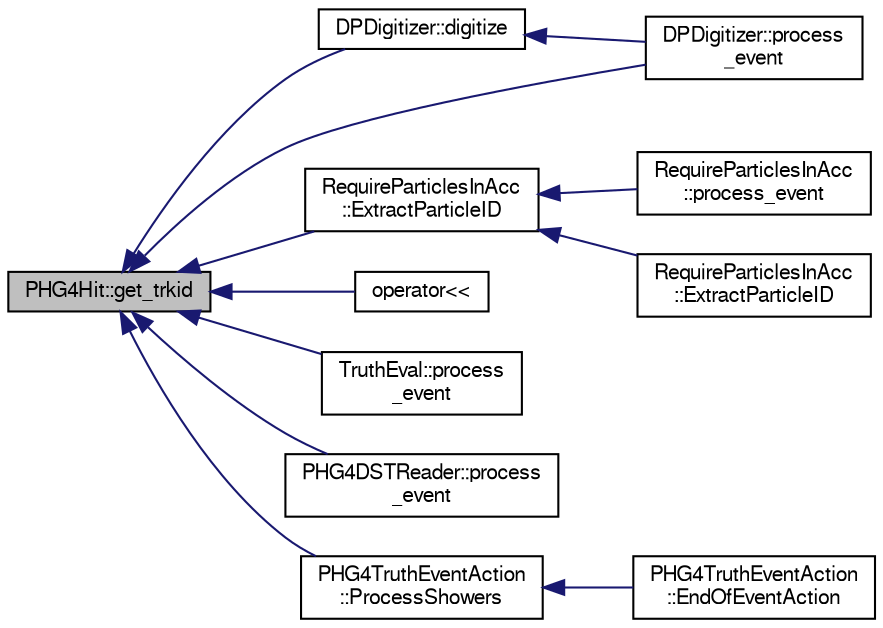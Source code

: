 digraph "PHG4Hit::get_trkid"
{
  bgcolor="transparent";
  edge [fontname="FreeSans",fontsize="10",labelfontname="FreeSans",labelfontsize="10"];
  node [fontname="FreeSans",fontsize="10",shape=record];
  rankdir="LR";
  Node1 [label="PHG4Hit::get_trkid",height=0.2,width=0.4,color="black", fillcolor="grey75", style="filled" fontcolor="black"];
  Node1 -> Node2 [dir="back",color="midnightblue",fontsize="10",style="solid",fontname="FreeSans"];
  Node2 [label="DPDigitizer::digitize",height=0.2,width=0.4,color="black",URL="$d6/d98/classDPDigitizer.html#a9bf0122395ac7fcf5c832e78e52f4880",tooltip="main external call, fill the digi hit vector "];
  Node2 -> Node3 [dir="back",color="midnightblue",fontsize="10",style="solid",fontname="FreeSans"];
  Node3 [label="DPDigitizer::process\l_event",height=0.2,width=0.4,color="black",URL="$d6/d98/classDPDigitizer.html#a2d585e16710f9dc114334772f104869f",tooltip="event processing "];
  Node1 -> Node4 [dir="back",color="midnightblue",fontsize="10",style="solid",fontname="FreeSans"];
  Node4 [label="RequireParticlesInAcc\l::ExtractParticleID",height=0.2,width=0.4,color="black",URL="$da/d73/classRequireParticlesInAcc.html#aeb622425c376cf8fb388e738491df2f5"];
  Node4 -> Node5 [dir="back",color="midnightblue",fontsize="10",style="solid",fontname="FreeSans"];
  Node5 [label="RequireParticlesInAcc\l::process_event",height=0.2,width=0.4,color="black",URL="$da/d73/classRequireParticlesInAcc.html#a6d1809a67044211fe54ffa7bbab86619"];
  Node4 -> Node6 [dir="back",color="midnightblue",fontsize="10",style="solid",fontname="FreeSans"];
  Node6 [label="RequireParticlesInAcc\l::ExtractParticleID",height=0.2,width=0.4,color="black",URL="$da/d73/classRequireParticlesInAcc.html#affe9bd90a139bb9a41536393fc5da4d0"];
  Node1 -> Node7 [dir="back",color="midnightblue",fontsize="10",style="solid",fontname="FreeSans"];
  Node7 [label="operator\<\<",height=0.2,width=0.4,color="black",URL="$d5/dc4/PHG4Hit_8cc.html#afbcbcb188457ac445ab8006d1f886cca"];
  Node1 -> Node8 [dir="back",color="midnightblue",fontsize="10",style="solid",fontname="FreeSans"];
  Node8 [label="TruthEval::process\l_event",height=0.2,width=0.4,color="black",URL="$df/d39/classTruthEval.html#a81f42e26bc57120814b56c5241c495e3"];
  Node1 -> Node9 [dir="back",color="midnightblue",fontsize="10",style="solid",fontname="FreeSans"];
  Node9 [label="PHG4DSTReader::process\l_event",height=0.2,width=0.4,color="black",URL="$d4/dc9/classPHG4DSTReader.html#aa32c5027cd9c3e4d667a0e84d7243412",tooltip="event processing method "];
  Node1 -> Node3 [dir="back",color="midnightblue",fontsize="10",style="solid",fontname="FreeSans"];
  Node1 -> Node10 [dir="back",color="midnightblue",fontsize="10",style="solid",fontname="FreeSans"];
  Node10 [label="PHG4TruthEventAction\l::ProcessShowers",height=0.2,width=0.4,color="black",URL="$dd/d9d/classPHG4TruthEventAction.html#ae3f2e6fb721a5bf18566688160ccc273"];
  Node10 -> Node11 [dir="back",color="midnightblue",fontsize="10",style="solid",fontname="FreeSans"];
  Node11 [label="PHG4TruthEventAction\l::EndOfEventAction",height=0.2,width=0.4,color="black",URL="$dd/d9d/classPHG4TruthEventAction.html#aadf84e52ab9bcf0b8fb892c626b53c27"];
}
